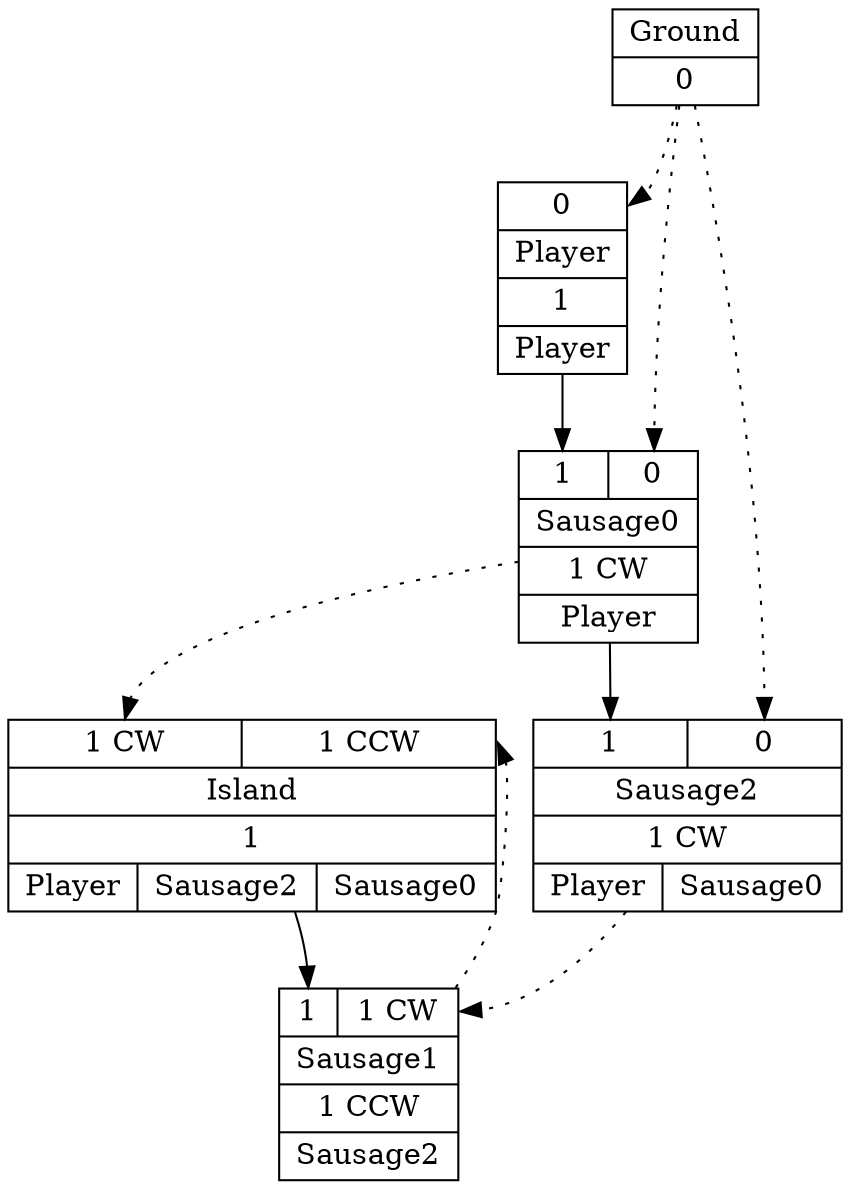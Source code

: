 digraph G {
node [shape=record];
Player[ label ="{{<GroundP>0}|{Player}|<PlayerOUT>1|{Player}}"];
Ground[ label ="{{Ground}|<GroundOUT>0}"];
Player[ label ="{{<GroundP>0}|{Player}|<PlayerOUT>1|{Player}}"];
Ground[ label ="{{Ground}|<GroundOUT>0}"];
Player[ label ="{{<GroundP>0}|{Player}|<PlayerOUT>1|{Player}}"];
Player[ label ="{{<GroundP>0}|{Player}|<PlayerOUT>1|{Player}}"];
Sausage0[ label ="{{<Player>1|<GroundP>0}|{Sausage0}|<Sausage0OUT>1 CW|{Player}}"];
Ground[ label ="{{Ground}|<GroundOUT>0}"];
Player[ label ="{{<GroundP>0}|{Player}|<PlayerOUT>1|{Player}}"];
Ground[ label ="{{Ground}|<GroundOUT>0}"];
Player[ label ="{{<GroundP>0}|{Player}|<PlayerOUT>1|{Player}}"];
Ground[ label ="{{Ground}|<GroundOUT>0}"];
Sausage0[ label ="{{<Player>1|<GroundP>0}|{Sausage0}|<Sausage0OUT>1 CW|{Player}}"];
Sausage0[ label ="{{<Player>1|<GroundP>0}|{Sausage0}|<Sausage0OUT>1 CW|{Player}}"];
Island[ label ="{{<Sausage0P>1 CW|<Sausage1P>1 CCW}|{Island}|<IslandOUT>1|{Player|Sausage2|Sausage0}}"];
Sausage0[ label ="{{<Player>1|<GroundP>0}|{Sausage0}|<Sausage0OUT>1 CW|{Player}}"];
Sausage2[ label ="{{<Sausage0>1|<GroundP>0}|{Sausage2}|<Sausage2OUT>1 CW|{Player|Sausage0}}"];
Ground[ label ="{{Ground}|<GroundOUT>0}"];
Sausage0[ label ="{{<Player>1|<GroundP>0}|{Sausage0}|<Sausage0OUT>1 CW|{Player}}"];
Sausage0[ label ="{{<Player>1|<GroundP>0}|{Sausage0}|<Sausage0OUT>1 CW|{Player}}"];
Island[ label ="{{<Sausage0P>1 CW|<Sausage1P>1 CCW}|{Island}|<IslandOUT>1|{Player|Sausage2|Sausage0}}"];
Sausage1[ label ="{{<Island>1|<Sausage2P>1 CW}|{Sausage1}|<Sausage1OUT>1 CCW|{Sausage2}}"];
Island[ label ="{{<Sausage0P>1 CW|<Sausage1P>1 CCW}|{Island}|<IslandOUT>1|{Player|Sausage2|Sausage0}}"];
Island[ label ="{{<Sausage0P>1 CW|<Sausage1P>1 CCW}|{Island}|<IslandOUT>1|{Player|Sausage2|Sausage0}}"];
Sausage1[ label ="{{<Island>1|<Sausage2P>1 CW}|{Sausage1}|<Sausage1OUT>1 CCW|{Sausage2}}"];
Ground[ label ="{{Ground}|<GroundOUT>0}"];
Sausage2[ label ="{{<Sausage0>1|<GroundP>0}|{Sausage2}|<Sausage2OUT>1 CW|{Player|Sausage0}}"];
Sausage2[ label ="{{<Sausage0>1|<GroundP>0}|{Sausage2}|<Sausage2OUT>1 CW|{Player|Sausage0}}"];
Sausage1[ label ="{{<Island>1|<Sausage2P>1 CW}|{Sausage1}|<Sausage1OUT>1 CCW|{Sausage2}}"];
Sausage2[ label ="{{<Sausage0>1|<GroundP>0}|{Sausage2}|<Sausage2OUT>1 CW|{Player|Sausage0}}"];
Sausage1[ label ="{{<Island>1|<Sausage2P>1 CW}|{Sausage1}|<Sausage1OUT>1 CCW|{Sausage2}}"];
Sausage1[ label ="{{<Island>1|<Sausage2P>1 CW}|{Sausage1}|<Sausage1OUT>1 CCW|{Sausage2}}"];
Island[ label ="{{<Sausage0P>1 CW|<Sausage1P>1 CCW}|{Island}|<IslandOUT>1|{Player|Sausage2|Sausage0}}"];
Ground[ label ="{{Ground}|<GroundOUT>0}"];
Sausage2[ label ="{{<Sausage0>1|<GroundP>0}|{Sausage2}|<Sausage2OUT>1 CW|{Player|Sausage0}}"];
	"Ground" -> "Player":GroundP [style=dotted];
	"Player" -> "Sausage0":Player;
	"Ground" -> "Sausage0":GroundP [style=dotted];
	"Sausage0" -> "Island":Sausage0P [style=dotted];
	"Sausage0" -> "Sausage2":Sausage0;
	"Sausage1" -> "Island":Sausage1P [style=dotted];
	"Island" -> "Sausage1":Island;
	"Ground" -> "Sausage2":GroundP [style=dotted];
	"Sausage2" -> "Sausage1":Sausage2P [style=dotted];
}
